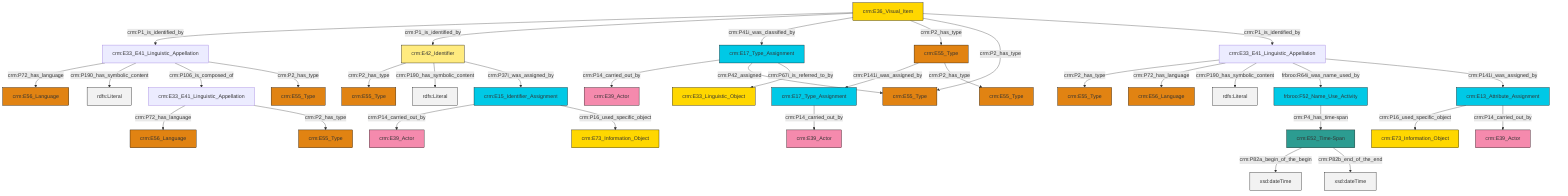graph TD
classDef Literal fill:#f2f2f2,stroke:#000000;
classDef CRM_Entity fill:#FFFFFF,stroke:#000000;
classDef Temporal_Entity fill:#00C9E6, stroke:#000000;
classDef Type fill:#E18312, stroke:#000000;
classDef Time-Span fill:#2C9C91, stroke:#000000;
classDef Appellation fill:#FFEB7F, stroke:#000000;
classDef Place fill:#008836, stroke:#000000;
classDef Persistent_Item fill:#B266B2, stroke:#000000;
classDef Conceptual_Object fill:#FFD700, stroke:#000000;
classDef Physical_Thing fill:#D2B48C, stroke:#000000;
classDef Actor fill:#f58aad, stroke:#000000;
classDef PC_Classes fill:#4ce600, stroke:#000000;
classDef Multi fill:#cccccc,stroke:#000000;

0["crm:E17_Type_Assignment"]:::Temporal_Entity -->|crm:P14_carried_out_by| 1["crm:E39_Actor"]:::Actor
5["crm:E33_E41_Linguistic_Appellation"]:::Default -->|crm:P2_has_type| 6["crm:E55_Type"]:::Type
7["crm:E42_Identifier"]:::Appellation -->|crm:P2_has_type| 8["crm:E55_Type"]:::Type
9["crm:E33_E41_Linguistic_Appellation"]:::Default -->|crm:P72_has_language| 10["crm:E56_Language"]:::Type
9["crm:E33_E41_Linguistic_Appellation"]:::Default -->|crm:P190_has_symbolic_content| 11[rdfs:Literal]:::Literal
17["crm:E55_Type"]:::Type -->|crm:P141i_was_assigned_by| 18["crm:E17_Type_Assignment"]:::Temporal_Entity
7["crm:E42_Identifier"]:::Appellation -->|crm:P190_has_symbolic_content| 19[rdfs:Literal]:::Literal
9["crm:E33_E41_Linguistic_Appellation"]:::Default -->|crm:P106_is_composed_of| 13["crm:E33_E41_Linguistic_Appellation"]:::Default
5["crm:E33_E41_Linguistic_Appellation"]:::Default -->|crm:P72_has_language| 20["crm:E56_Language"]:::Type
3["crm:E13_Attribute_Assignment"]:::Temporal_Entity -->|crm:P16_used_specific_object| 25["crm:E73_Information_Object"]:::Conceptual_Object
0["crm:E17_Type_Assignment"]:::Temporal_Entity -->|crm:P42_assigned| 26["crm:E55_Type"]:::Type
27["crm:E36_Visual_Item"]:::Conceptual_Object -->|crm:P1_is_identified_by| 9["crm:E33_E41_Linguistic_Appellation"]:::Default
13["crm:E33_E41_Linguistic_Appellation"]:::Default -->|crm:P72_has_language| 28["crm:E56_Language"]:::Type
9["crm:E33_E41_Linguistic_Appellation"]:::Default -->|crm:P2_has_type| 30["crm:E55_Type"]:::Type
5["crm:E33_E41_Linguistic_Appellation"]:::Default -->|crm:P190_has_symbolic_content| 33[rdfs:Literal]:::Literal
27["crm:E36_Visual_Item"]:::Conceptual_Object -->|crm:P1_is_identified_by| 7["crm:E42_Identifier"]:::Appellation
36["frbroo:F52_Name_Use_Activity"]:::Temporal_Entity -->|crm:P4_has_time-span| 37["crm:E52_Time-Span"]:::Time-Span
17["crm:E55_Type"]:::Type -->|crm:P2_has_type| 15["crm:E55_Type"]:::Type
5["crm:E33_E41_Linguistic_Appellation"]:::Default -->|frbroo:R64i_was_name_used_by| 36["frbroo:F52_Name_Use_Activity"]:::Temporal_Entity
27["crm:E36_Visual_Item"]:::Conceptual_Object -->|crm:P41i_was_classified_by| 0["crm:E17_Type_Assignment"]:::Temporal_Entity
7["crm:E42_Identifier"]:::Appellation -->|crm:P37i_was_assigned_by| 42["crm:E15_Identifier_Assignment"]:::Temporal_Entity
5["crm:E33_E41_Linguistic_Appellation"]:::Default -->|crm:P141i_was_assigned_by| 3["crm:E13_Attribute_Assignment"]:::Temporal_Entity
27["crm:E36_Visual_Item"]:::Conceptual_Object -->|crm:P2_has_type| 17["crm:E55_Type"]:::Type
42["crm:E15_Identifier_Assignment"]:::Temporal_Entity -->|crm:P14_carried_out_by| 31["crm:E39_Actor"]:::Actor
3["crm:E13_Attribute_Assignment"]:::Temporal_Entity -->|crm:P14_carried_out_by| 46["crm:E39_Actor"]:::Actor
37["crm:E52_Time-Span"]:::Time-Span -->|crm:P82a_begin_of_the_begin| 49[xsd:dateTime]:::Literal
42["crm:E15_Identifier_Assignment"]:::Temporal_Entity -->|crm:P16_used_specific_object| 55["crm:E73_Information_Object"]:::Conceptual_Object
0["crm:E17_Type_Assignment"]:::Temporal_Entity -->|crm:P67i_is_referred_to_by| 39["crm:E33_Linguistic_Object"]:::Conceptual_Object
18["crm:E17_Type_Assignment"]:::Temporal_Entity -->|crm:P14_carried_out_by| 51["crm:E39_Actor"]:::Actor
27["crm:E36_Visual_Item"]:::Conceptual_Object -->|crm:P2_has_type| 26["crm:E55_Type"]:::Type
13["crm:E33_E41_Linguistic_Appellation"]:::Default -->|crm:P2_has_type| 47["crm:E55_Type"]:::Type
27["crm:E36_Visual_Item"]:::Conceptual_Object -->|crm:P1_is_identified_by| 5["crm:E33_E41_Linguistic_Appellation"]:::Default
37["crm:E52_Time-Span"]:::Time-Span -->|crm:P82b_end_of_the_end| 63[xsd:dateTime]:::Literal